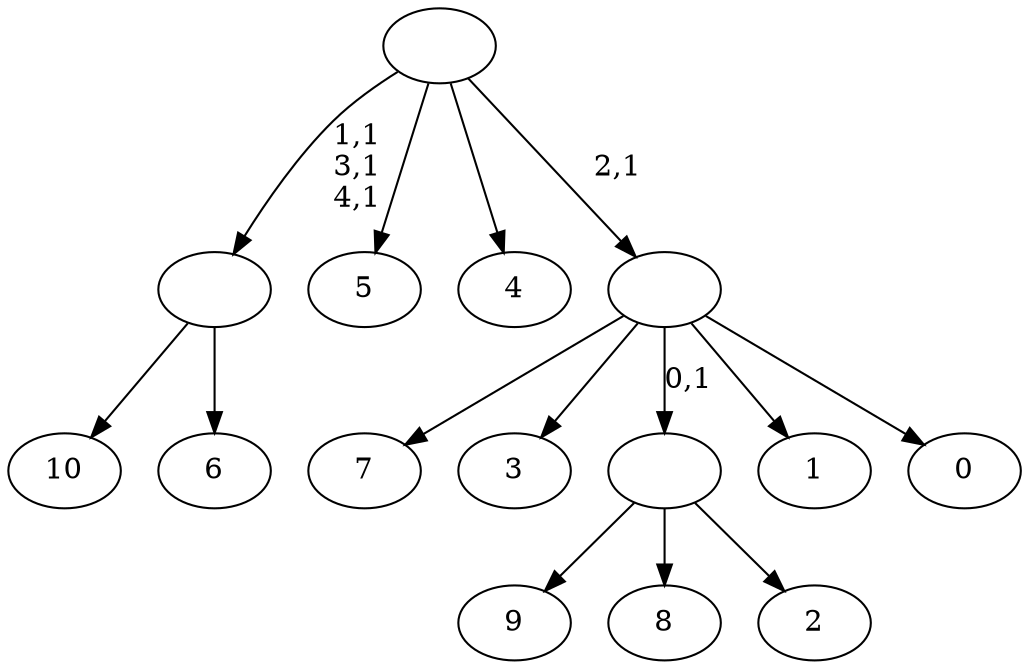 digraph T {
	16 [label="10"]
	15 [label="9"]
	14 [label="8"]
	13 [label="7"]
	12 [label="6"]
	11 [label=""]
	8 [label="5"]
	7 [label="4"]
	6 [label="3"]
	5 [label="2"]
	4 [label=""]
	3 [label="1"]
	2 [label="0"]
	1 [label=""]
	0 [label=""]
	11 -> 16 [label=""]
	11 -> 12 [label=""]
	4 -> 15 [label=""]
	4 -> 14 [label=""]
	4 -> 5 [label=""]
	1 -> 13 [label=""]
	1 -> 6 [label=""]
	1 -> 4 [label="0,1"]
	1 -> 3 [label=""]
	1 -> 2 [label=""]
	0 -> 11 [label="1,1\n3,1\n4,1"]
	0 -> 8 [label=""]
	0 -> 7 [label=""]
	0 -> 1 [label="2,1"]
}
